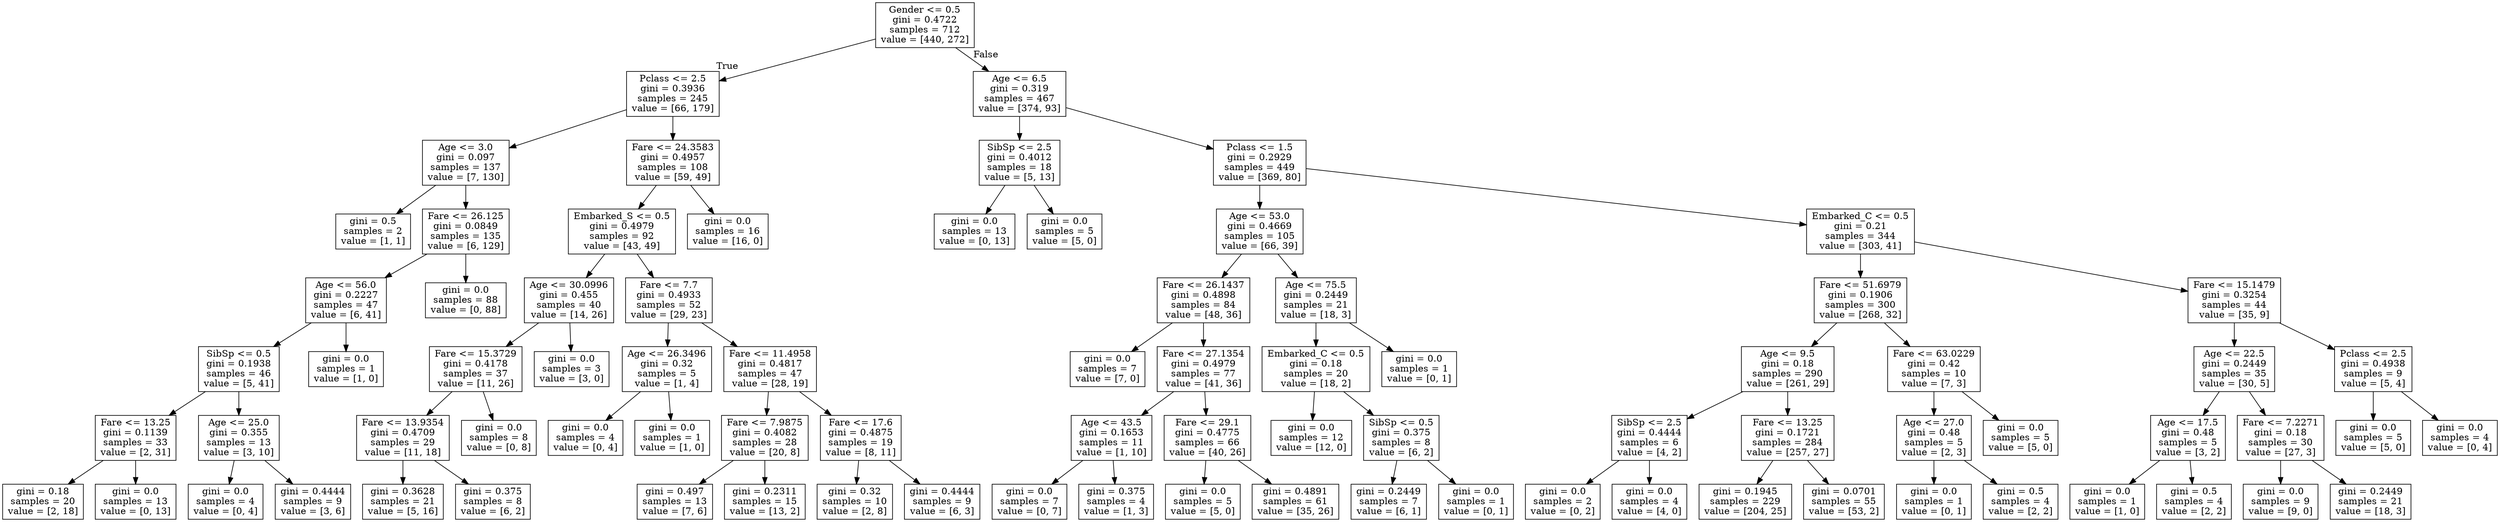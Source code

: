 digraph Tree {
node [shape=box] ;
0 [label="Gender <= 0.5\ngini = 0.4722\nsamples = 712\nvalue = [440, 272]"] ;
1 [label="Pclass <= 2.5\ngini = 0.3936\nsamples = 245\nvalue = [66, 179]"] ;
0 -> 1 [labeldistance=2.5, labelangle=45, headlabel="True"] ;
2 [label="Age <= 3.0\ngini = 0.097\nsamples = 137\nvalue = [7, 130]"] ;
1 -> 2 ;
3 [label="gini = 0.5\nsamples = 2\nvalue = [1, 1]"] ;
2 -> 3 ;
4 [label="Fare <= 26.125\ngini = 0.0849\nsamples = 135\nvalue = [6, 129]"] ;
2 -> 4 ;
5 [label="Age <= 56.0\ngini = 0.2227\nsamples = 47\nvalue = [6, 41]"] ;
4 -> 5 ;
6 [label="SibSp <= 0.5\ngini = 0.1938\nsamples = 46\nvalue = [5, 41]"] ;
5 -> 6 ;
7 [label="Fare <= 13.25\ngini = 0.1139\nsamples = 33\nvalue = [2, 31]"] ;
6 -> 7 ;
8 [label="gini = 0.18\nsamples = 20\nvalue = [2, 18]"] ;
7 -> 8 ;
9 [label="gini = 0.0\nsamples = 13\nvalue = [0, 13]"] ;
7 -> 9 ;
10 [label="Age <= 25.0\ngini = 0.355\nsamples = 13\nvalue = [3, 10]"] ;
6 -> 10 ;
11 [label="gini = 0.0\nsamples = 4\nvalue = [0, 4]"] ;
10 -> 11 ;
12 [label="gini = 0.4444\nsamples = 9\nvalue = [3, 6]"] ;
10 -> 12 ;
13 [label="gini = 0.0\nsamples = 1\nvalue = [1, 0]"] ;
5 -> 13 ;
14 [label="gini = 0.0\nsamples = 88\nvalue = [0, 88]"] ;
4 -> 14 ;
15 [label="Fare <= 24.3583\ngini = 0.4957\nsamples = 108\nvalue = [59, 49]"] ;
1 -> 15 ;
16 [label="Embarked_S <= 0.5\ngini = 0.4979\nsamples = 92\nvalue = [43, 49]"] ;
15 -> 16 ;
17 [label="Age <= 30.0996\ngini = 0.455\nsamples = 40\nvalue = [14, 26]"] ;
16 -> 17 ;
18 [label="Fare <= 15.3729\ngini = 0.4178\nsamples = 37\nvalue = [11, 26]"] ;
17 -> 18 ;
19 [label="Fare <= 13.9354\ngini = 0.4709\nsamples = 29\nvalue = [11, 18]"] ;
18 -> 19 ;
20 [label="gini = 0.3628\nsamples = 21\nvalue = [5, 16]"] ;
19 -> 20 ;
21 [label="gini = 0.375\nsamples = 8\nvalue = [6, 2]"] ;
19 -> 21 ;
22 [label="gini = 0.0\nsamples = 8\nvalue = [0, 8]"] ;
18 -> 22 ;
23 [label="gini = 0.0\nsamples = 3\nvalue = [3, 0]"] ;
17 -> 23 ;
24 [label="Fare <= 7.7\ngini = 0.4933\nsamples = 52\nvalue = [29, 23]"] ;
16 -> 24 ;
25 [label="Age <= 26.3496\ngini = 0.32\nsamples = 5\nvalue = [1, 4]"] ;
24 -> 25 ;
26 [label="gini = 0.0\nsamples = 4\nvalue = [0, 4]"] ;
25 -> 26 ;
27 [label="gini = 0.0\nsamples = 1\nvalue = [1, 0]"] ;
25 -> 27 ;
28 [label="Fare <= 11.4958\ngini = 0.4817\nsamples = 47\nvalue = [28, 19]"] ;
24 -> 28 ;
29 [label="Fare <= 7.9875\ngini = 0.4082\nsamples = 28\nvalue = [20, 8]"] ;
28 -> 29 ;
30 [label="gini = 0.497\nsamples = 13\nvalue = [7, 6]"] ;
29 -> 30 ;
31 [label="gini = 0.2311\nsamples = 15\nvalue = [13, 2]"] ;
29 -> 31 ;
32 [label="Fare <= 17.6\ngini = 0.4875\nsamples = 19\nvalue = [8, 11]"] ;
28 -> 32 ;
33 [label="gini = 0.32\nsamples = 10\nvalue = [2, 8]"] ;
32 -> 33 ;
34 [label="gini = 0.4444\nsamples = 9\nvalue = [6, 3]"] ;
32 -> 34 ;
35 [label="gini = 0.0\nsamples = 16\nvalue = [16, 0]"] ;
15 -> 35 ;
36 [label="Age <= 6.5\ngini = 0.319\nsamples = 467\nvalue = [374, 93]"] ;
0 -> 36 [labeldistance=2.5, labelangle=-45, headlabel="False"] ;
37 [label="SibSp <= 2.5\ngini = 0.4012\nsamples = 18\nvalue = [5, 13]"] ;
36 -> 37 ;
38 [label="gini = 0.0\nsamples = 13\nvalue = [0, 13]"] ;
37 -> 38 ;
39 [label="gini = 0.0\nsamples = 5\nvalue = [5, 0]"] ;
37 -> 39 ;
40 [label="Pclass <= 1.5\ngini = 0.2929\nsamples = 449\nvalue = [369, 80]"] ;
36 -> 40 ;
41 [label="Age <= 53.0\ngini = 0.4669\nsamples = 105\nvalue = [66, 39]"] ;
40 -> 41 ;
42 [label="Fare <= 26.1437\ngini = 0.4898\nsamples = 84\nvalue = [48, 36]"] ;
41 -> 42 ;
43 [label="gini = 0.0\nsamples = 7\nvalue = [7, 0]"] ;
42 -> 43 ;
44 [label="Fare <= 27.1354\ngini = 0.4979\nsamples = 77\nvalue = [41, 36]"] ;
42 -> 44 ;
45 [label="Age <= 43.5\ngini = 0.1653\nsamples = 11\nvalue = [1, 10]"] ;
44 -> 45 ;
46 [label="gini = 0.0\nsamples = 7\nvalue = [0, 7]"] ;
45 -> 46 ;
47 [label="gini = 0.375\nsamples = 4\nvalue = [1, 3]"] ;
45 -> 47 ;
48 [label="Fare <= 29.1\ngini = 0.4775\nsamples = 66\nvalue = [40, 26]"] ;
44 -> 48 ;
49 [label="gini = 0.0\nsamples = 5\nvalue = [5, 0]"] ;
48 -> 49 ;
50 [label="gini = 0.4891\nsamples = 61\nvalue = [35, 26]"] ;
48 -> 50 ;
51 [label="Age <= 75.5\ngini = 0.2449\nsamples = 21\nvalue = [18, 3]"] ;
41 -> 51 ;
52 [label="Embarked_C <= 0.5\ngini = 0.18\nsamples = 20\nvalue = [18, 2]"] ;
51 -> 52 ;
53 [label="gini = 0.0\nsamples = 12\nvalue = [12, 0]"] ;
52 -> 53 ;
54 [label="SibSp <= 0.5\ngini = 0.375\nsamples = 8\nvalue = [6, 2]"] ;
52 -> 54 ;
55 [label="gini = 0.2449\nsamples = 7\nvalue = [6, 1]"] ;
54 -> 55 ;
56 [label="gini = 0.0\nsamples = 1\nvalue = [0, 1]"] ;
54 -> 56 ;
57 [label="gini = 0.0\nsamples = 1\nvalue = [0, 1]"] ;
51 -> 57 ;
58 [label="Embarked_C <= 0.5\ngini = 0.21\nsamples = 344\nvalue = [303, 41]"] ;
40 -> 58 ;
59 [label="Fare <= 51.6979\ngini = 0.1906\nsamples = 300\nvalue = [268, 32]"] ;
58 -> 59 ;
60 [label="Age <= 9.5\ngini = 0.18\nsamples = 290\nvalue = [261, 29]"] ;
59 -> 60 ;
61 [label="SibSp <= 2.5\ngini = 0.4444\nsamples = 6\nvalue = [4, 2]"] ;
60 -> 61 ;
62 [label="gini = 0.0\nsamples = 2\nvalue = [0, 2]"] ;
61 -> 62 ;
63 [label="gini = 0.0\nsamples = 4\nvalue = [4, 0]"] ;
61 -> 63 ;
64 [label="Fare <= 13.25\ngini = 0.1721\nsamples = 284\nvalue = [257, 27]"] ;
60 -> 64 ;
65 [label="gini = 0.1945\nsamples = 229\nvalue = [204, 25]"] ;
64 -> 65 ;
66 [label="gini = 0.0701\nsamples = 55\nvalue = [53, 2]"] ;
64 -> 66 ;
67 [label="Fare <= 63.0229\ngini = 0.42\nsamples = 10\nvalue = [7, 3]"] ;
59 -> 67 ;
68 [label="Age <= 27.0\ngini = 0.48\nsamples = 5\nvalue = [2, 3]"] ;
67 -> 68 ;
69 [label="gini = 0.0\nsamples = 1\nvalue = [0, 1]"] ;
68 -> 69 ;
70 [label="gini = 0.5\nsamples = 4\nvalue = [2, 2]"] ;
68 -> 70 ;
71 [label="gini = 0.0\nsamples = 5\nvalue = [5, 0]"] ;
67 -> 71 ;
72 [label="Fare <= 15.1479\ngini = 0.3254\nsamples = 44\nvalue = [35, 9]"] ;
58 -> 72 ;
73 [label="Age <= 22.5\ngini = 0.2449\nsamples = 35\nvalue = [30, 5]"] ;
72 -> 73 ;
74 [label="Age <= 17.5\ngini = 0.48\nsamples = 5\nvalue = [3, 2]"] ;
73 -> 74 ;
75 [label="gini = 0.0\nsamples = 1\nvalue = [1, 0]"] ;
74 -> 75 ;
76 [label="gini = 0.5\nsamples = 4\nvalue = [2, 2]"] ;
74 -> 76 ;
77 [label="Fare <= 7.2271\ngini = 0.18\nsamples = 30\nvalue = [27, 3]"] ;
73 -> 77 ;
78 [label="gini = 0.0\nsamples = 9\nvalue = [9, 0]"] ;
77 -> 78 ;
79 [label="gini = 0.2449\nsamples = 21\nvalue = [18, 3]"] ;
77 -> 79 ;
80 [label="Pclass <= 2.5\ngini = 0.4938\nsamples = 9\nvalue = [5, 4]"] ;
72 -> 80 ;
81 [label="gini = 0.0\nsamples = 5\nvalue = [5, 0]"] ;
80 -> 81 ;
82 [label="gini = 0.0\nsamples = 4\nvalue = [0, 4]"] ;
80 -> 82 ;
}